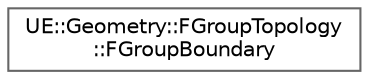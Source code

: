 digraph "Graphical Class Hierarchy"
{
 // INTERACTIVE_SVG=YES
 // LATEX_PDF_SIZE
  bgcolor="transparent";
  edge [fontname=Helvetica,fontsize=10,labelfontname=Helvetica,labelfontsize=10];
  node [fontname=Helvetica,fontsize=10,shape=box,height=0.2,width=0.4];
  rankdir="LR";
  Node0 [id="Node000000",label="UE::Geometry::FGroupTopology\l::FGroupBoundary",height=0.2,width=0.4,color="grey40", fillcolor="white", style="filled",URL="$d6/d81/structUE_1_1Geometry_1_1FGroupTopology_1_1FGroupBoundary.html",tooltip="A Group is bounded by closed loops of FGroupEdge elements."];
}
